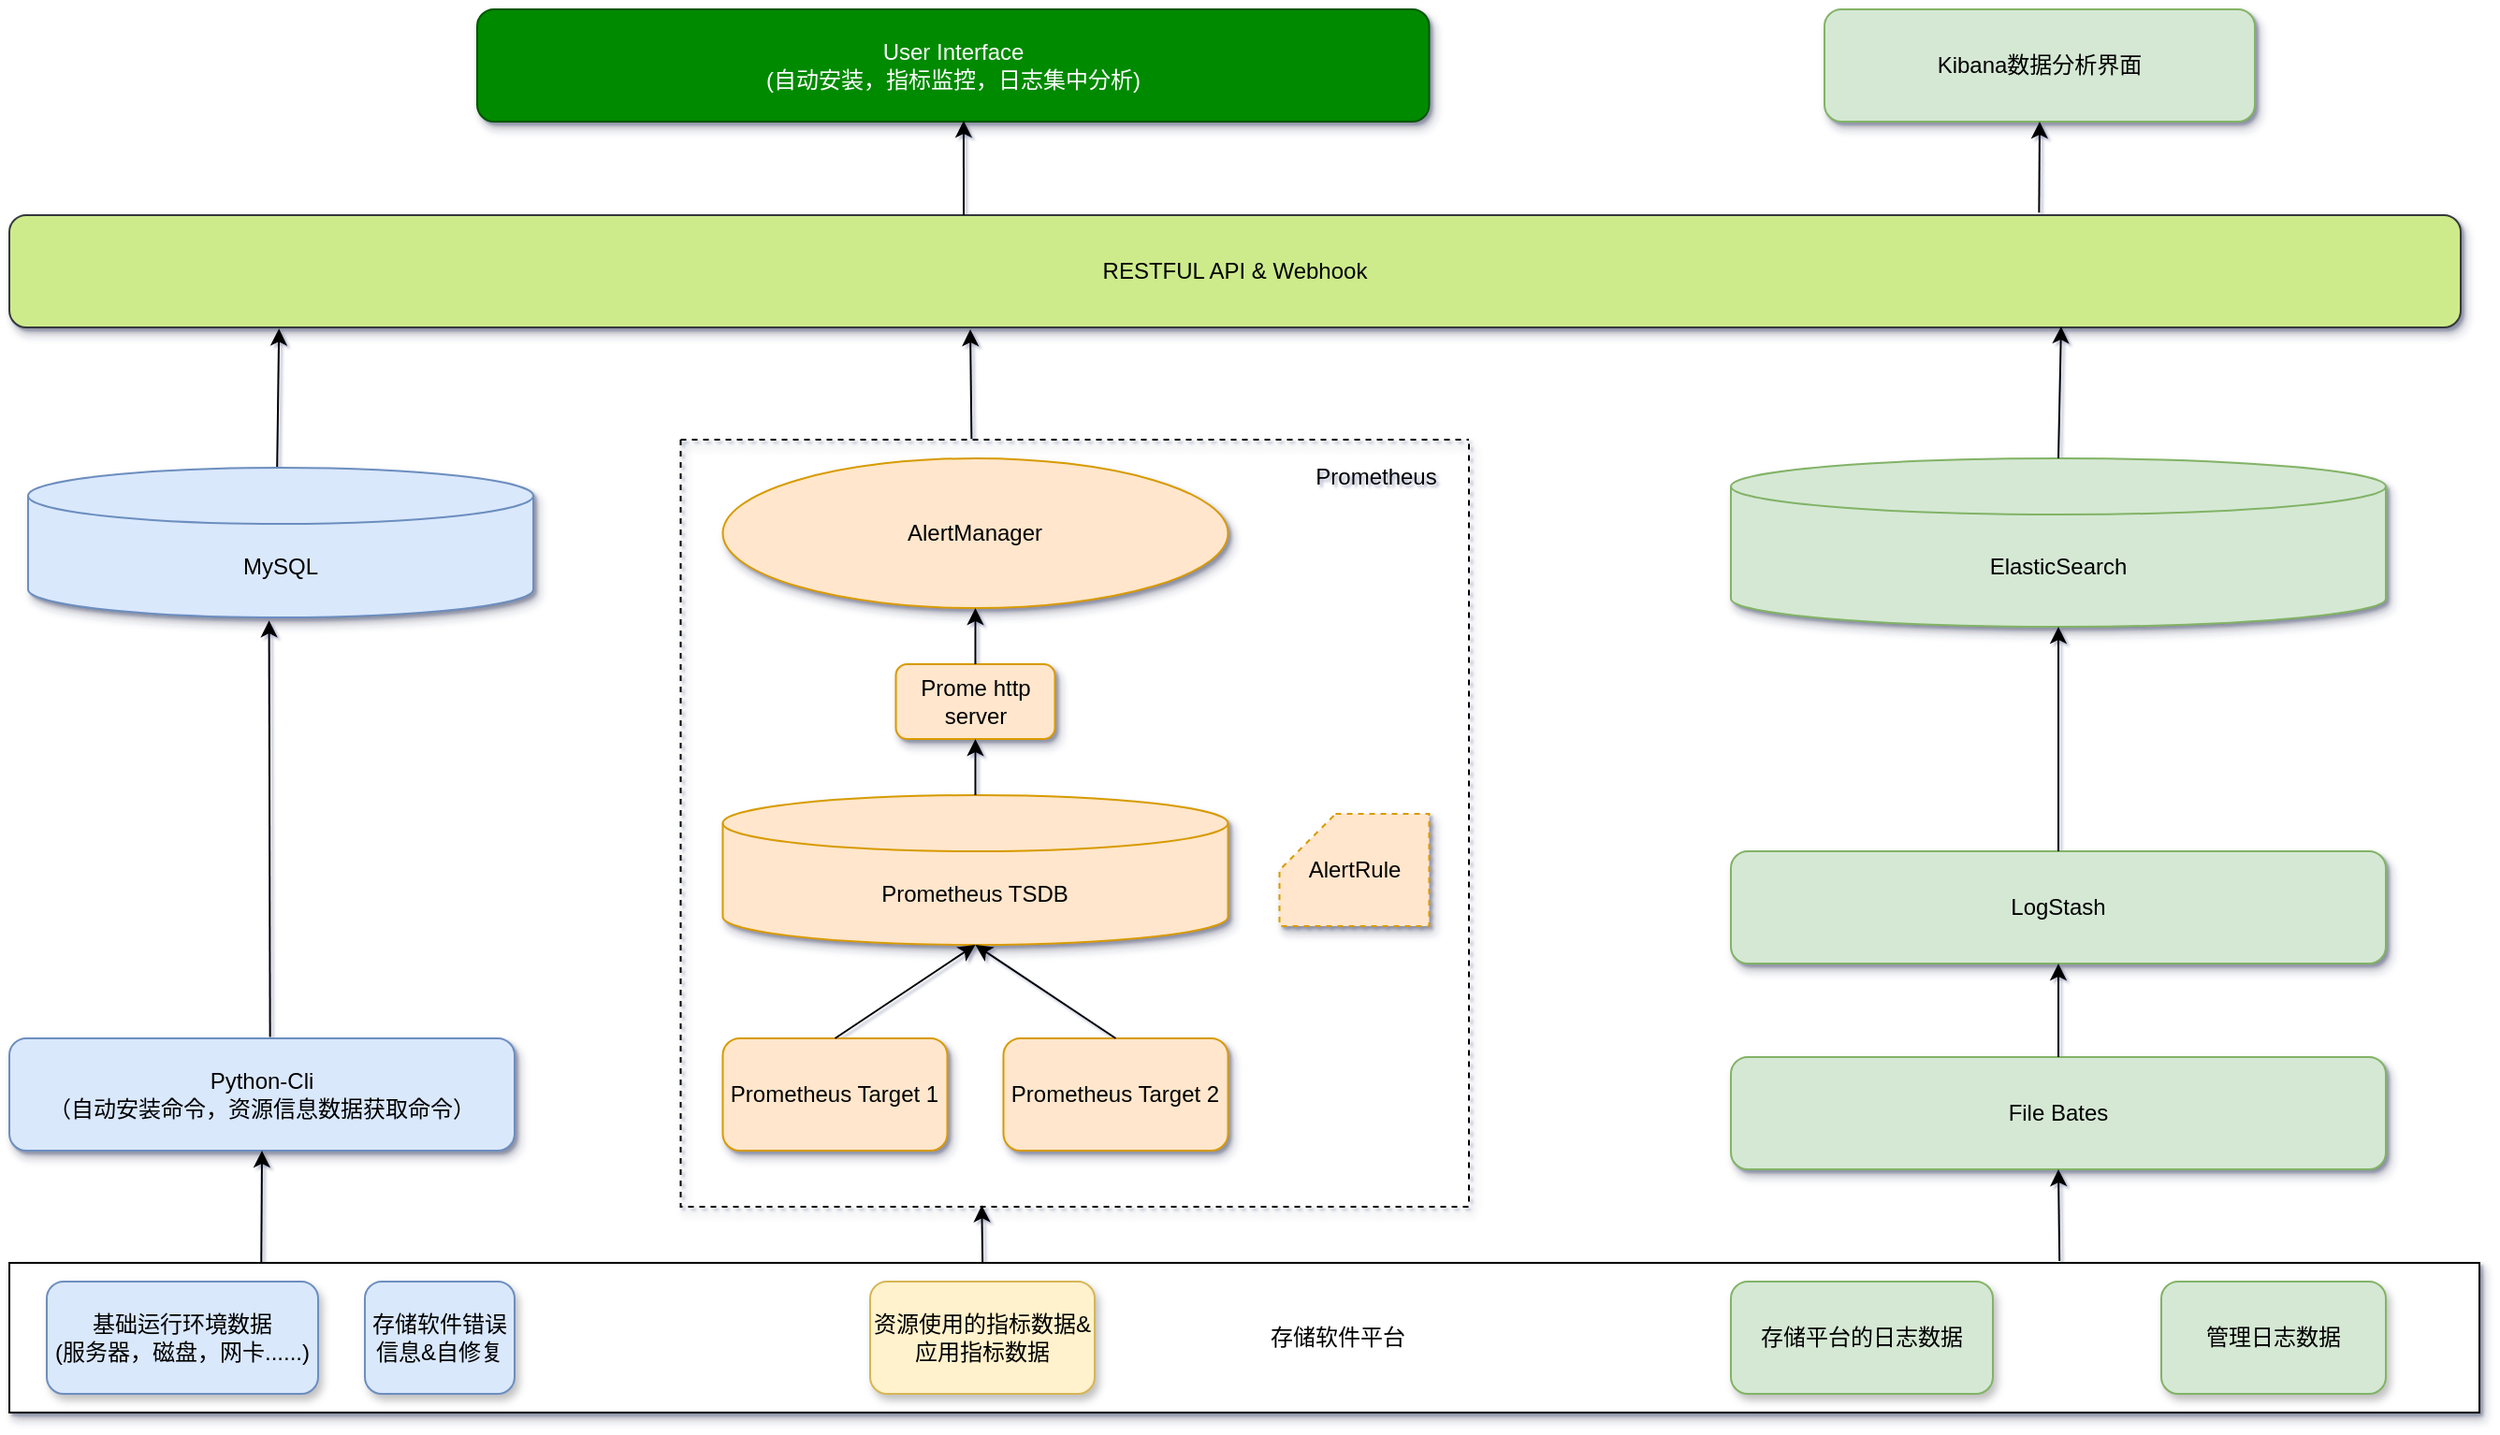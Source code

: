 <mxfile version="17.4.6" type="github">
  <diagram id="HKDHm3W87b2fDyW11oWb" name="Page-1">
    <mxGraphModel dx="1673" dy="913" grid="1" gridSize="10" guides="1" tooltips="1" connect="1" arrows="1" fold="1" page="1" pageScale="1" pageWidth="1600" pageHeight="900" background="none" math="0" shadow="1">
      <root>
        <mxCell id="0" />
        <mxCell id="1" parent="0" />
        <mxCell id="1yw1eaSJNUBTZV5YgKpg-1" value="&amp;nbsp; &amp;nbsp; &amp;nbsp; &amp;nbsp; &amp;nbsp; &amp;nbsp; &amp;nbsp; &amp;nbsp; &amp;nbsp; &amp;nbsp; &amp;nbsp; &amp;nbsp; &amp;nbsp; &amp;nbsp; &amp;nbsp; 存储软件平台" style="rounded=0;whiteSpace=wrap;html=1;shadow=1;" vertex="1" parent="1">
          <mxGeometry x="130" y="760" width="1320" height="80" as="geometry" />
        </mxCell>
        <mxCell id="1yw1eaSJNUBTZV5YgKpg-2" value="&lt;span&gt;基础运行环境数据&lt;br&gt;(服务器，磁盘，网卡......)&lt;/span&gt;" style="rounded=1;whiteSpace=wrap;html=1;fillColor=#dae8fc;strokeColor=#6c8ebf;shadow=1;" vertex="1" parent="1">
          <mxGeometry x="150" y="770" width="145" height="60" as="geometry" />
        </mxCell>
        <mxCell id="1yw1eaSJNUBTZV5YgKpg-3" value="资源使用的指标数据&amp;amp;应用指标数据" style="rounded=1;whiteSpace=wrap;html=1;fillColor=#fff2cc;strokeColor=#d6b656;shadow=1;" vertex="1" parent="1">
          <mxGeometry x="590" y="770" width="120" height="60" as="geometry" />
        </mxCell>
        <mxCell id="1yw1eaSJNUBTZV5YgKpg-4" value="存储平台的日志数据" style="rounded=1;whiteSpace=wrap;html=1;fillColor=#d5e8d4;strokeColor=#82b366;shadow=1;" vertex="1" parent="1">
          <mxGeometry x="1050" y="770" width="140" height="60" as="geometry" />
        </mxCell>
        <mxCell id="1yw1eaSJNUBTZV5YgKpg-5" value="Python-Cli&lt;br&gt;（自动安装命令，资源信息数据获取命令）" style="rounded=1;whiteSpace=wrap;html=1;fillColor=#dae8fc;strokeColor=#6c8ebf;shadow=1;" vertex="1" parent="1">
          <mxGeometry x="130" y="640" width="270" height="60" as="geometry" />
        </mxCell>
        <mxCell id="1yw1eaSJNUBTZV5YgKpg-6" value="Prometheus TSDB" style="shape=cylinder3;whiteSpace=wrap;html=1;boundedLbl=1;backgroundOutline=1;size=15;shadow=1;fillColor=#ffe6cc;strokeColor=#d79b00;" vertex="1" parent="1">
          <mxGeometry x="511.25" y="510" width="270" height="80" as="geometry" />
        </mxCell>
        <mxCell id="1yw1eaSJNUBTZV5YgKpg-7" value="Prometheus Target 1" style="rounded=1;whiteSpace=wrap;html=1;shadow=1;fillColor=#ffe6cc;strokeColor=#d79b00;" vertex="1" parent="1">
          <mxGeometry x="511.25" y="640" width="120" height="60" as="geometry" />
        </mxCell>
        <mxCell id="1yw1eaSJNUBTZV5YgKpg-8" value="Prometheus Target 2" style="rounded=1;whiteSpace=wrap;html=1;shadow=1;fillColor=#ffe6cc;strokeColor=#d79b00;" vertex="1" parent="1">
          <mxGeometry x="661.25" y="640" width="120" height="60" as="geometry" />
        </mxCell>
        <mxCell id="1yw1eaSJNUBTZV5YgKpg-10" value="AlertManager" style="ellipse;whiteSpace=wrap;html=1;shadow=1;fillColor=#ffe6cc;strokeColor=#d79b00;" vertex="1" parent="1">
          <mxGeometry x="511.25" y="330" width="270" height="80" as="geometry" />
        </mxCell>
        <mxCell id="1yw1eaSJNUBTZV5YgKpg-11" value="RESTFUL API &amp;amp; Webhook" style="rounded=1;whiteSpace=wrap;html=1;shadow=1;fillColor=#cdeb8b;strokeColor=#36393d;" vertex="1" parent="1">
          <mxGeometry x="130" y="200" width="1310" height="60" as="geometry" />
        </mxCell>
        <mxCell id="1yw1eaSJNUBTZV5YgKpg-12" value="管理日志数据" style="rounded=1;whiteSpace=wrap;html=1;fillColor=#d5e8d4;strokeColor=#82b366;shadow=1;" vertex="1" parent="1">
          <mxGeometry x="1280" y="770" width="120" height="60" as="geometry" />
        </mxCell>
        <mxCell id="1yw1eaSJNUBTZV5YgKpg-13" value="MySQL" style="shape=cylinder3;whiteSpace=wrap;html=1;boundedLbl=1;backgroundOutline=1;size=15;shadow=1;fillColor=#dae8fc;strokeColor=#6c8ebf;" vertex="1" parent="1">
          <mxGeometry x="140" y="335" width="270" height="80" as="geometry" />
        </mxCell>
        <mxCell id="1yw1eaSJNUBTZV5YgKpg-14" value="Prome http server" style="rounded=1;whiteSpace=wrap;html=1;shadow=1;fillColor=#ffe6cc;strokeColor=#d79b00;" vertex="1" parent="1">
          <mxGeometry x="603.75" y="440" width="85" height="40" as="geometry" />
        </mxCell>
        <mxCell id="1yw1eaSJNUBTZV5YgKpg-15" value="存储软件错误信息&amp;amp;自修复" style="rounded=1;whiteSpace=wrap;html=1;fillColor=#dae8fc;strokeColor=#6c8ebf;shadow=1;" vertex="1" parent="1">
          <mxGeometry x="320" y="770" width="80" height="60" as="geometry" />
        </mxCell>
        <mxCell id="1yw1eaSJNUBTZV5YgKpg-16" value="User Interface&lt;br&gt;(自动安装，指标监控，日志集中分析)" style="rounded=1;whiteSpace=wrap;html=1;shadow=1;fillColor=#008a00;fontColor=#ffffff;strokeColor=#005700;" vertex="1" parent="1">
          <mxGeometry x="380" y="90" width="508.75" height="60" as="geometry" />
        </mxCell>
        <mxCell id="1yw1eaSJNUBTZV5YgKpg-17" value="File Bates" style="rounded=1;whiteSpace=wrap;html=1;shadow=1;fillColor=#d5e8d4;strokeColor=#82b366;" vertex="1" parent="1">
          <mxGeometry x="1050" y="650" width="350" height="60" as="geometry" />
        </mxCell>
        <mxCell id="1yw1eaSJNUBTZV5YgKpg-18" value="LogStash" style="rounded=1;whiteSpace=wrap;html=1;shadow=1;fillColor=#d5e8d4;strokeColor=#82b366;" vertex="1" parent="1">
          <mxGeometry x="1050" y="540" width="350" height="60" as="geometry" />
        </mxCell>
        <mxCell id="1yw1eaSJNUBTZV5YgKpg-20" value="ElasticSearch" style="shape=cylinder3;whiteSpace=wrap;html=1;boundedLbl=1;backgroundOutline=1;size=15;shadow=1;fillColor=#d5e8d4;strokeColor=#82b366;" vertex="1" parent="1">
          <mxGeometry x="1050" y="330" width="350" height="90" as="geometry" />
        </mxCell>
        <mxCell id="1yw1eaSJNUBTZV5YgKpg-21" value="Kibana数据分析界面" style="rounded=1;whiteSpace=wrap;html=1;shadow=1;fillColor=#d5e8d4;strokeColor=#82b366;" vertex="1" parent="1">
          <mxGeometry x="1100" y="90" width="230" height="60" as="geometry" />
        </mxCell>
        <mxCell id="1yw1eaSJNUBTZV5YgKpg-24" value="" style="swimlane;startSize=0;shadow=1;dashed=1;" vertex="1" parent="1">
          <mxGeometry x="488.75" y="320" width="421.25" height="410" as="geometry" />
        </mxCell>
        <mxCell id="1yw1eaSJNUBTZV5YgKpg-40" value="AlertRule" style="shape=card;whiteSpace=wrap;html=1;shadow=1;dashed=1;fillColor=#ffe6cc;strokeColor=#d79b00;" vertex="1" parent="1yw1eaSJNUBTZV5YgKpg-24">
          <mxGeometry x="320" y="200" width="80" height="60" as="geometry" />
        </mxCell>
        <mxCell id="1yw1eaSJNUBTZV5YgKpg-41" value="Prometheus" style="text;html=1;align=center;verticalAlign=middle;resizable=0;points=[];autosize=1;strokeColor=none;fillColor=none;" vertex="1" parent="1yw1eaSJNUBTZV5YgKpg-24">
          <mxGeometry x="331.25" y="10" width="80" height="20" as="geometry" />
        </mxCell>
        <mxCell id="1yw1eaSJNUBTZV5YgKpg-25" value="" style="endArrow=classic;html=1;rounded=0;entryX=0.5;entryY=1;entryDx=0;entryDy=0;exitX=0.102;exitY=0;exitDx=0;exitDy=0;exitPerimeter=0;" edge="1" parent="1" source="1yw1eaSJNUBTZV5YgKpg-1" target="1yw1eaSJNUBTZV5YgKpg-5">
          <mxGeometry width="50" height="50" relative="1" as="geometry">
            <mxPoint x="265" y="750" as="sourcePoint" />
            <mxPoint x="790" y="590" as="targetPoint" />
          </mxGeometry>
        </mxCell>
        <mxCell id="1yw1eaSJNUBTZV5YgKpg-26" value="" style="endArrow=classic;html=1;rounded=0;entryX=0.477;entryY=1.02;entryDx=0;entryDy=0;entryPerimeter=0;exitX=0.516;exitY=-0.013;exitDx=0;exitDy=0;exitPerimeter=0;" edge="1" parent="1" source="1yw1eaSJNUBTZV5YgKpg-5" target="1yw1eaSJNUBTZV5YgKpg-13">
          <mxGeometry width="50" height="50" relative="1" as="geometry">
            <mxPoint x="790" y="640" as="sourcePoint" />
            <mxPoint x="840" y="590" as="targetPoint" />
          </mxGeometry>
        </mxCell>
        <mxCell id="1yw1eaSJNUBTZV5YgKpg-27" value="" style="endArrow=classic;html=1;rounded=0;entryX=0.11;entryY=1.011;entryDx=0;entryDy=0;entryPerimeter=0;exitX=0.493;exitY=-0.006;exitDx=0;exitDy=0;exitPerimeter=0;" edge="1" parent="1" source="1yw1eaSJNUBTZV5YgKpg-13" target="1yw1eaSJNUBTZV5YgKpg-11">
          <mxGeometry width="50" height="50" relative="1" as="geometry">
            <mxPoint x="790" y="640" as="sourcePoint" />
            <mxPoint x="840" y="590" as="targetPoint" />
          </mxGeometry>
        </mxCell>
        <mxCell id="1yw1eaSJNUBTZV5YgKpg-28" value="" style="endArrow=classic;html=1;rounded=0;exitX=0.394;exitY=-0.001;exitDx=0;exitDy=0;exitPerimeter=0;entryX=0.382;entryY=0.998;entryDx=0;entryDy=0;entryPerimeter=0;" edge="1" parent="1" source="1yw1eaSJNUBTZV5YgKpg-1" target="1yw1eaSJNUBTZV5YgKpg-24">
          <mxGeometry width="50" height="50" relative="1" as="geometry">
            <mxPoint x="790" y="540" as="sourcePoint" />
            <mxPoint x="840" y="490" as="targetPoint" />
          </mxGeometry>
        </mxCell>
        <mxCell id="1yw1eaSJNUBTZV5YgKpg-29" value="" style="endArrow=classic;html=1;rounded=0;entryX=0.392;entryY=1.017;entryDx=0;entryDy=0;entryPerimeter=0;exitX=0.369;exitY=-0.001;exitDx=0;exitDy=0;exitPerimeter=0;" edge="1" parent="1" source="1yw1eaSJNUBTZV5YgKpg-24" target="1yw1eaSJNUBTZV5YgKpg-11">
          <mxGeometry width="50" height="50" relative="1" as="geometry">
            <mxPoint x="700" y="420" as="sourcePoint" />
            <mxPoint x="750" y="370" as="targetPoint" />
          </mxGeometry>
        </mxCell>
        <mxCell id="1yw1eaSJNUBTZV5YgKpg-30" value="" style="endArrow=classic;html=1;rounded=0;exitX=0.83;exitY=-0.012;exitDx=0;exitDy=0;exitPerimeter=0;entryX=0.5;entryY=1;entryDx=0;entryDy=0;" edge="1" parent="1" source="1yw1eaSJNUBTZV5YgKpg-1" target="1yw1eaSJNUBTZV5YgKpg-17">
          <mxGeometry width="50" height="50" relative="1" as="geometry">
            <mxPoint x="840" y="540" as="sourcePoint" />
            <mxPoint x="890" y="490" as="targetPoint" />
          </mxGeometry>
        </mxCell>
        <mxCell id="1yw1eaSJNUBTZV5YgKpg-31" value="" style="endArrow=classic;html=1;rounded=0;exitX=0.5;exitY=0;exitDx=0;exitDy=0;entryX=0.5;entryY=1;entryDx=0;entryDy=0;" edge="1" parent="1" source="1yw1eaSJNUBTZV5YgKpg-17" target="1yw1eaSJNUBTZV5YgKpg-18">
          <mxGeometry width="50" height="50" relative="1" as="geometry">
            <mxPoint x="1235.6" y="769.04" as="sourcePoint" />
            <mxPoint x="1235" y="720" as="targetPoint" />
          </mxGeometry>
        </mxCell>
        <mxCell id="1yw1eaSJNUBTZV5YgKpg-32" value="" style="endArrow=classic;html=1;rounded=0;exitX=0.5;exitY=0;exitDx=0;exitDy=0;entryX=0.5;entryY=1;entryDx=0;entryDy=0;entryPerimeter=0;" edge="1" parent="1" source="1yw1eaSJNUBTZV5YgKpg-18" target="1yw1eaSJNUBTZV5YgKpg-20">
          <mxGeometry width="50" height="50" relative="1" as="geometry">
            <mxPoint x="1245.6" y="779.04" as="sourcePoint" />
            <mxPoint x="1245" y="730" as="targetPoint" />
          </mxGeometry>
        </mxCell>
        <mxCell id="1yw1eaSJNUBTZV5YgKpg-33" value="" style="endArrow=classic;html=1;rounded=0;entryX=0.837;entryY=0.992;entryDx=0;entryDy=0;entryPerimeter=0;exitX=0.5;exitY=0;exitDx=0;exitDy=0;exitPerimeter=0;" edge="1" parent="1" source="1yw1eaSJNUBTZV5YgKpg-20" target="1yw1eaSJNUBTZV5YgKpg-11">
          <mxGeometry width="50" height="50" relative="1" as="geometry">
            <mxPoint x="1060" y="400" as="sourcePoint" />
            <mxPoint x="1110" y="350" as="targetPoint" />
          </mxGeometry>
        </mxCell>
        <mxCell id="1yw1eaSJNUBTZV5YgKpg-34" value="" style="endArrow=classic;html=1;rounded=0;entryX=0.511;entryY=0.992;entryDx=0;entryDy=0;entryPerimeter=0;" edge="1" parent="1" target="1yw1eaSJNUBTZV5YgKpg-16">
          <mxGeometry width="50" height="50" relative="1" as="geometry">
            <mxPoint x="640" y="200" as="sourcePoint" />
            <mxPoint x="700" y="350" as="targetPoint" />
          </mxGeometry>
        </mxCell>
        <mxCell id="1yw1eaSJNUBTZV5YgKpg-35" value="" style="endArrow=classic;html=1;rounded=0;entryX=0.5;entryY=1;entryDx=0;entryDy=0;exitX=0.828;exitY=-0.022;exitDx=0;exitDy=0;exitPerimeter=0;" edge="1" parent="1" source="1yw1eaSJNUBTZV5YgKpg-11" target="1yw1eaSJNUBTZV5YgKpg-21">
          <mxGeometry width="50" height="50" relative="1" as="geometry">
            <mxPoint x="960" y="400" as="sourcePoint" />
            <mxPoint x="1010" y="350" as="targetPoint" />
          </mxGeometry>
        </mxCell>
        <mxCell id="1yw1eaSJNUBTZV5YgKpg-36" value="" style="endArrow=classic;html=1;rounded=0;exitX=0.5;exitY=0;exitDx=0;exitDy=0;entryX=0.5;entryY=1;entryDx=0;entryDy=0;entryPerimeter=0;" edge="1" parent="1" source="1yw1eaSJNUBTZV5YgKpg-7" target="1yw1eaSJNUBTZV5YgKpg-6">
          <mxGeometry width="50" height="50" relative="1" as="geometry">
            <mxPoint x="820" y="600" as="sourcePoint" />
            <mxPoint x="870" y="550" as="targetPoint" />
          </mxGeometry>
        </mxCell>
        <mxCell id="1yw1eaSJNUBTZV5YgKpg-37" value="" style="endArrow=classic;html=1;rounded=0;exitX=0.5;exitY=0;exitDx=0;exitDy=0;entryX=0.5;entryY=1;entryDx=0;entryDy=0;entryPerimeter=0;" edge="1" parent="1" source="1yw1eaSJNUBTZV5YgKpg-8" target="1yw1eaSJNUBTZV5YgKpg-6">
          <mxGeometry width="50" height="50" relative="1" as="geometry">
            <mxPoint x="581.25" y="650" as="sourcePoint" />
            <mxPoint x="656.25" y="600" as="targetPoint" />
          </mxGeometry>
        </mxCell>
        <mxCell id="1yw1eaSJNUBTZV5YgKpg-38" value="" style="endArrow=classic;html=1;rounded=0;exitX=0.5;exitY=0;exitDx=0;exitDy=0;entryX=0.5;entryY=1;entryDx=0;entryDy=0;exitPerimeter=0;" edge="1" parent="1" source="1yw1eaSJNUBTZV5YgKpg-6" target="1yw1eaSJNUBTZV5YgKpg-14">
          <mxGeometry width="50" height="50" relative="1" as="geometry">
            <mxPoint x="591.25" y="660" as="sourcePoint" />
            <mxPoint x="666.25" y="610" as="targetPoint" />
          </mxGeometry>
        </mxCell>
        <mxCell id="1yw1eaSJNUBTZV5YgKpg-39" value="" style="endArrow=classic;html=1;rounded=0;exitX=0.5;exitY=0;exitDx=0;exitDy=0;entryX=0.5;entryY=1;entryDx=0;entryDy=0;" edge="1" parent="1" source="1yw1eaSJNUBTZV5YgKpg-14" target="1yw1eaSJNUBTZV5YgKpg-10">
          <mxGeometry width="50" height="50" relative="1" as="geometry">
            <mxPoint x="601.25" y="670" as="sourcePoint" />
            <mxPoint x="676.25" y="620" as="targetPoint" />
          </mxGeometry>
        </mxCell>
      </root>
    </mxGraphModel>
  </diagram>
</mxfile>
